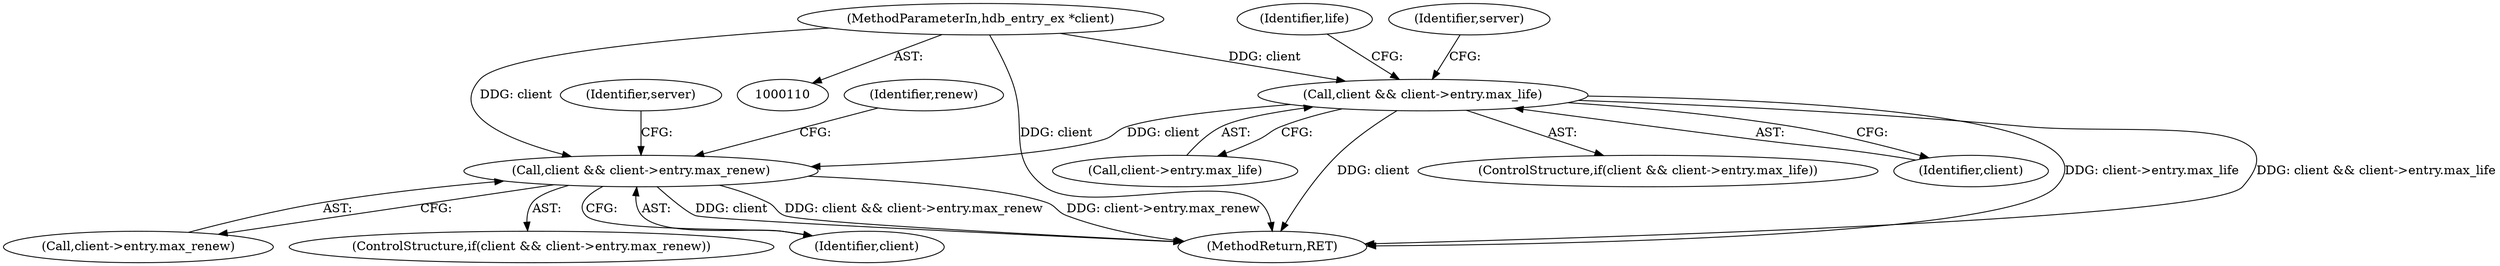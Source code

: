 digraph "0_heimdal_b1e699103f08d6a0ca46a122193c9da65f6cf837_1@pointer" {
"1000335" [label="(Call,client && client->entry.max_life)"];
"1000125" [label="(MethodParameterIn,hdb_entry_ex *client)"];
"1000448" [label="(Call,client && client->entry.max_renew)"];
"1000337" [label="(Call,client->entry.max_life)"];
"1000334" [label="(ControlStructure,if(client && client->entry.max_life))"];
"1000336" [label="(Identifier,client)"];
"1001127" [label="(MethodReturn,RET)"];
"1000447" [label="(ControlStructure,if(client && client->entry.max_renew))"];
"1000456" [label="(Identifier,renew)"];
"1000449" [label="(Identifier,client)"];
"1000450" [label="(Call,client->entry.max_renew)"];
"1000448" [label="(Call,client && client->entry.max_renew)"];
"1000468" [label="(Identifier,server)"];
"1000343" [label="(Identifier,life)"];
"1000335" [label="(Call,client && client->entry.max_life)"];
"1000125" [label="(MethodParameterIn,hdb_entry_ex *client)"];
"1000355" [label="(Identifier,server)"];
"1000335" -> "1000334"  [label="AST: "];
"1000335" -> "1000336"  [label="CFG: "];
"1000335" -> "1000337"  [label="CFG: "];
"1000336" -> "1000335"  [label="AST: "];
"1000337" -> "1000335"  [label="AST: "];
"1000343" -> "1000335"  [label="CFG: "];
"1000355" -> "1000335"  [label="CFG: "];
"1000335" -> "1001127"  [label="DDG: client"];
"1000335" -> "1001127"  [label="DDG: client->entry.max_life"];
"1000335" -> "1001127"  [label="DDG: client && client->entry.max_life"];
"1000125" -> "1000335"  [label="DDG: client"];
"1000335" -> "1000448"  [label="DDG: client"];
"1000125" -> "1000110"  [label="AST: "];
"1000125" -> "1001127"  [label="DDG: client"];
"1000125" -> "1000448"  [label="DDG: client"];
"1000448" -> "1000447"  [label="AST: "];
"1000448" -> "1000449"  [label="CFG: "];
"1000448" -> "1000450"  [label="CFG: "];
"1000449" -> "1000448"  [label="AST: "];
"1000450" -> "1000448"  [label="AST: "];
"1000456" -> "1000448"  [label="CFG: "];
"1000468" -> "1000448"  [label="CFG: "];
"1000448" -> "1001127"  [label="DDG: client->entry.max_renew"];
"1000448" -> "1001127"  [label="DDG: client"];
"1000448" -> "1001127"  [label="DDG: client && client->entry.max_renew"];
}
